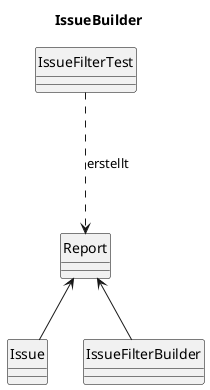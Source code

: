 @startuml

title IssueFilterBuilder

title IssueBuilder
hide circle
skinparam class{
    BorderColor black
}

class IssueFilterTest{}
class Issue{}
class IssueFilterBuilder{}
class Report{}

Report <-- Issue
IssueFilterTest ...> Report : erstellt
Report <--  IssueFilterBuilder


@enduml